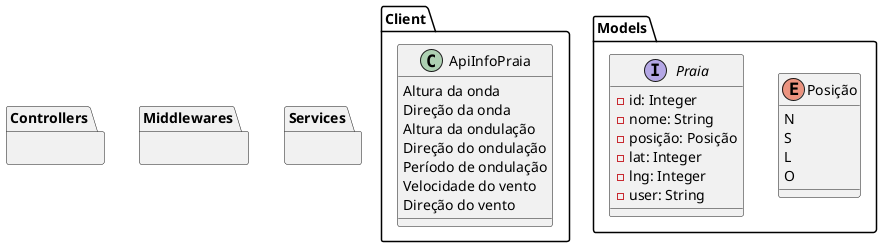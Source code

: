 @startuml class

package Client {
  class ApiInfoPraia {
    Altura da onda
    Direção da onda
    Altura da ondulação
    Direção do ondulação
    Período de ondulação
    Velocidade do vento
    Direção do vento 
  }
}
package Models {

  enum Posição {
    N
    S
    L
    O
  }

  interface Praia {
    -id: Integer
    -nome: String
    -posição: Posição
    -lat: Integer
    -lng: Integer
    -user: String
  }

  
}
package Controllers {}
package Middlewares {}
package Services {}

@enduml